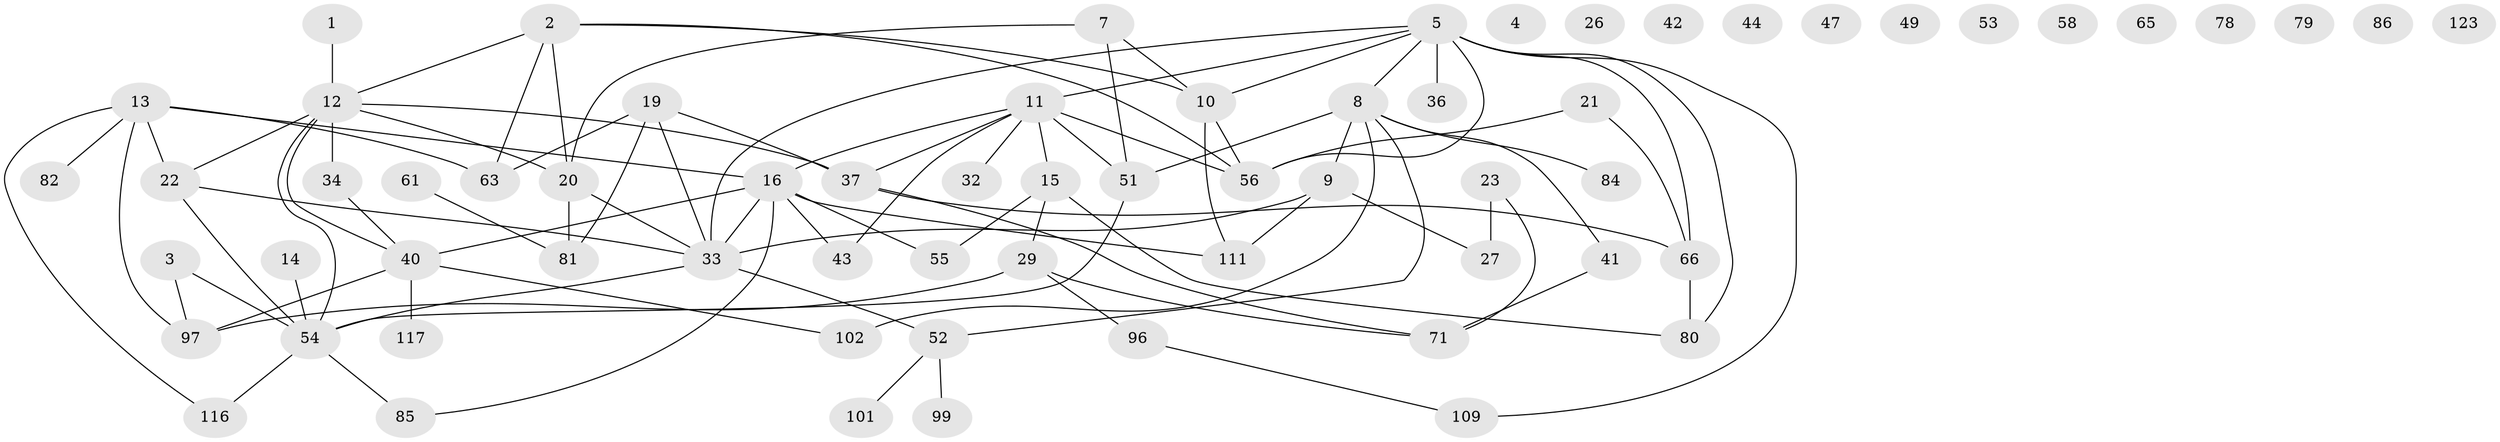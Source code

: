 // original degree distribution, {1: 0.17692307692307693, 3: 0.25384615384615383, 0: 0.08461538461538462, 4: 0.14615384615384616, 2: 0.26153846153846155, 5: 0.038461538461538464, 6: 0.015384615384615385, 7: 0.015384615384615385, 9: 0.007692307692307693}
// Generated by graph-tools (version 1.1) at 2025/13/03/09/25 04:13:03]
// undirected, 65 vertices, 92 edges
graph export_dot {
graph [start="1"]
  node [color=gray90,style=filled];
  1;
  2 [super="+17+88"];
  3 [super="+90"];
  4;
  5 [super="+6+28+72"];
  7;
  8 [super="+122+39"];
  9;
  10 [super="+68"];
  11 [super="+106+31"];
  12 [super="+64"];
  13 [super="+73"];
  14;
  15 [super="+92+69"];
  16 [super="+25+24+57+18"];
  19 [super="+45+46+48"];
  20 [super="+105+30"];
  21 [super="+35"];
  22 [super="+119+93"];
  23;
  26;
  27 [super="+89"];
  29 [super="+38"];
  32 [super="+112"];
  33 [super="+103+62"];
  34;
  36;
  37 [super="+100+70"];
  40 [super="+60+50"];
  41 [super="+77"];
  42;
  43;
  44;
  47;
  49;
  51;
  52 [super="+94"];
  53 [super="+107"];
  54 [super="+95+128+108"];
  55 [super="+67"];
  56 [super="+59"];
  58;
  61;
  63;
  65;
  66 [super="+75"];
  71 [super="+98"];
  78;
  79 [super="+104"];
  80;
  81;
  82 [super="+87"];
  84;
  85 [super="+125"];
  86;
  96;
  97 [super="+114"];
  99;
  101;
  102;
  109;
  111;
  116;
  117;
  123;
  1 -- 12;
  2 -- 56;
  2 -- 10;
  2 -- 63;
  2 -- 20;
  2 -- 12;
  3 -- 97;
  3 -- 54;
  5 -- 33 [weight=2];
  5 -- 36 [weight=2];
  5 -- 56;
  5 -- 8;
  5 -- 10;
  5 -- 66;
  5 -- 80;
  5 -- 109;
  5 -- 11;
  7 -- 51;
  7 -- 20;
  7 -- 10;
  8 -- 51;
  8 -- 84;
  8 -- 52;
  8 -- 102;
  8 -- 9;
  8 -- 41;
  9 -- 111;
  9 -- 33;
  9 -- 27;
  10 -- 56;
  10 -- 111;
  11 -- 43;
  11 -- 51;
  11 -- 15;
  11 -- 56;
  11 -- 16;
  11 -- 32;
  11 -- 37;
  12 -- 54;
  12 -- 40;
  12 -- 34;
  12 -- 20;
  12 -- 22;
  12 -- 37;
  13 -- 16;
  13 -- 82;
  13 -- 116;
  13 -- 22;
  13 -- 63;
  13 -- 97;
  14 -- 54;
  15 -- 80;
  15 -- 29;
  15 -- 55;
  16 -- 111;
  16 -- 40;
  16 -- 43;
  16 -- 33 [weight=3];
  16 -- 85;
  16 -- 55;
  19 -- 81;
  19 -- 63;
  19 -- 33;
  19 -- 37;
  20 -- 33;
  20 -- 81;
  21 -- 56;
  21 -- 66;
  22 -- 33;
  22 -- 54;
  23 -- 27;
  23 -- 71;
  29 -- 96;
  29 -- 71;
  29 -- 97;
  33 -- 54;
  33 -- 52;
  34 -- 40;
  37 -- 66;
  37 -- 71;
  40 -- 97;
  40 -- 102;
  40 -- 117;
  41 -- 71;
  51 -- 54;
  52 -- 99;
  52 -- 101;
  54 -- 116;
  54 -- 85;
  61 -- 81;
  66 -- 80;
  96 -- 109;
}
